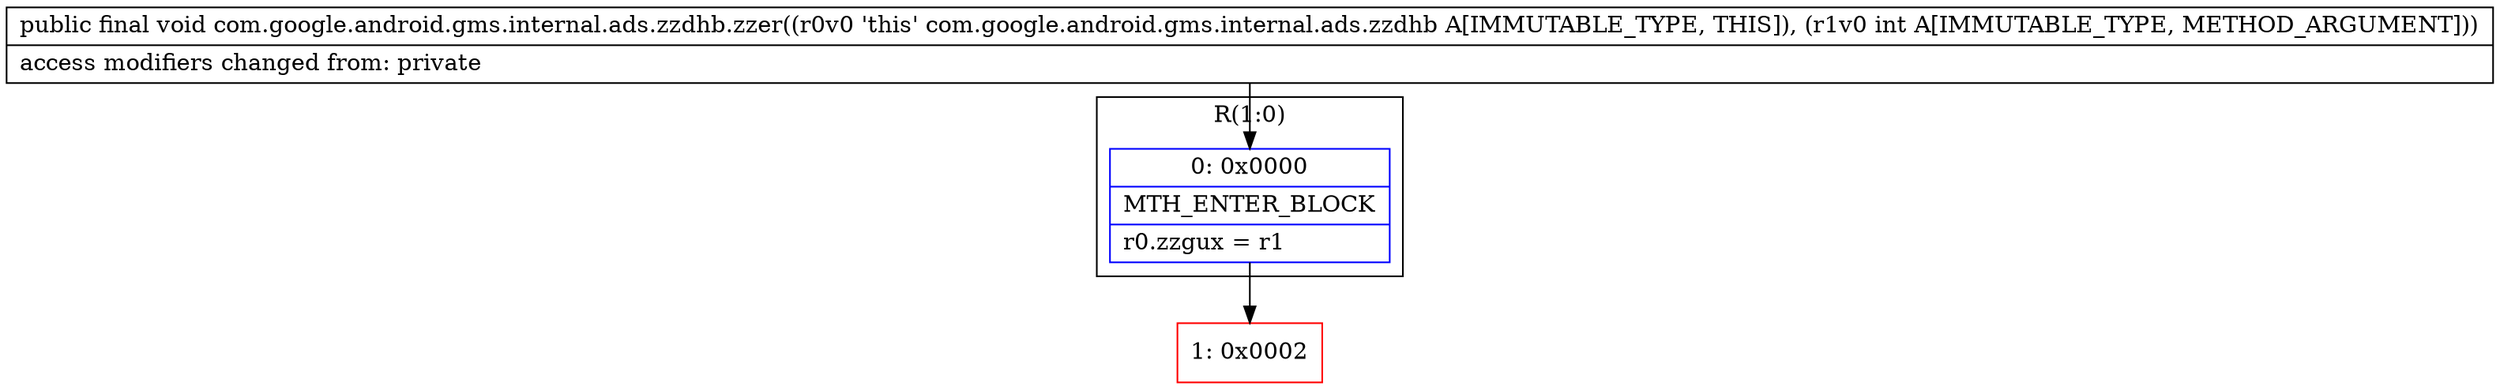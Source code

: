 digraph "CFG forcom.google.android.gms.internal.ads.zzdhb.zzer(I)V" {
subgraph cluster_Region_1625863246 {
label = "R(1:0)";
node [shape=record,color=blue];
Node_0 [shape=record,label="{0\:\ 0x0000|MTH_ENTER_BLOCK\l|r0.zzgux = r1\l}"];
}
Node_1 [shape=record,color=red,label="{1\:\ 0x0002}"];
MethodNode[shape=record,label="{public final void com.google.android.gms.internal.ads.zzdhb.zzer((r0v0 'this' com.google.android.gms.internal.ads.zzdhb A[IMMUTABLE_TYPE, THIS]), (r1v0 int A[IMMUTABLE_TYPE, METHOD_ARGUMENT]))  | access modifiers changed from: private\l}"];
MethodNode -> Node_0;
Node_0 -> Node_1;
}

